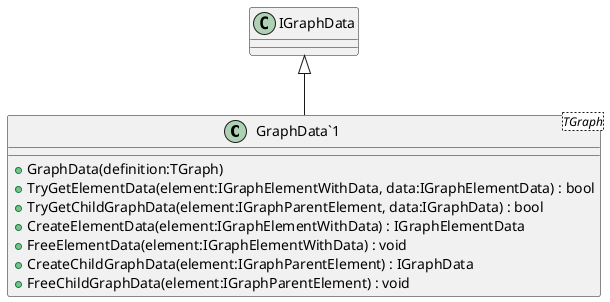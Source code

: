 @startuml
class "GraphData`1"<TGraph> {
    + GraphData(definition:TGraph)
    + TryGetElementData(element:IGraphElementWithData, data:IGraphElementData) : bool
    + TryGetChildGraphData(element:IGraphParentElement, data:IGraphData) : bool
    + CreateElementData(element:IGraphElementWithData) : IGraphElementData
    + FreeElementData(element:IGraphElementWithData) : void
    + CreateChildGraphData(element:IGraphParentElement) : IGraphData
    + FreeChildGraphData(element:IGraphParentElement) : void
}
IGraphData <|-- "GraphData`1"
@enduml
